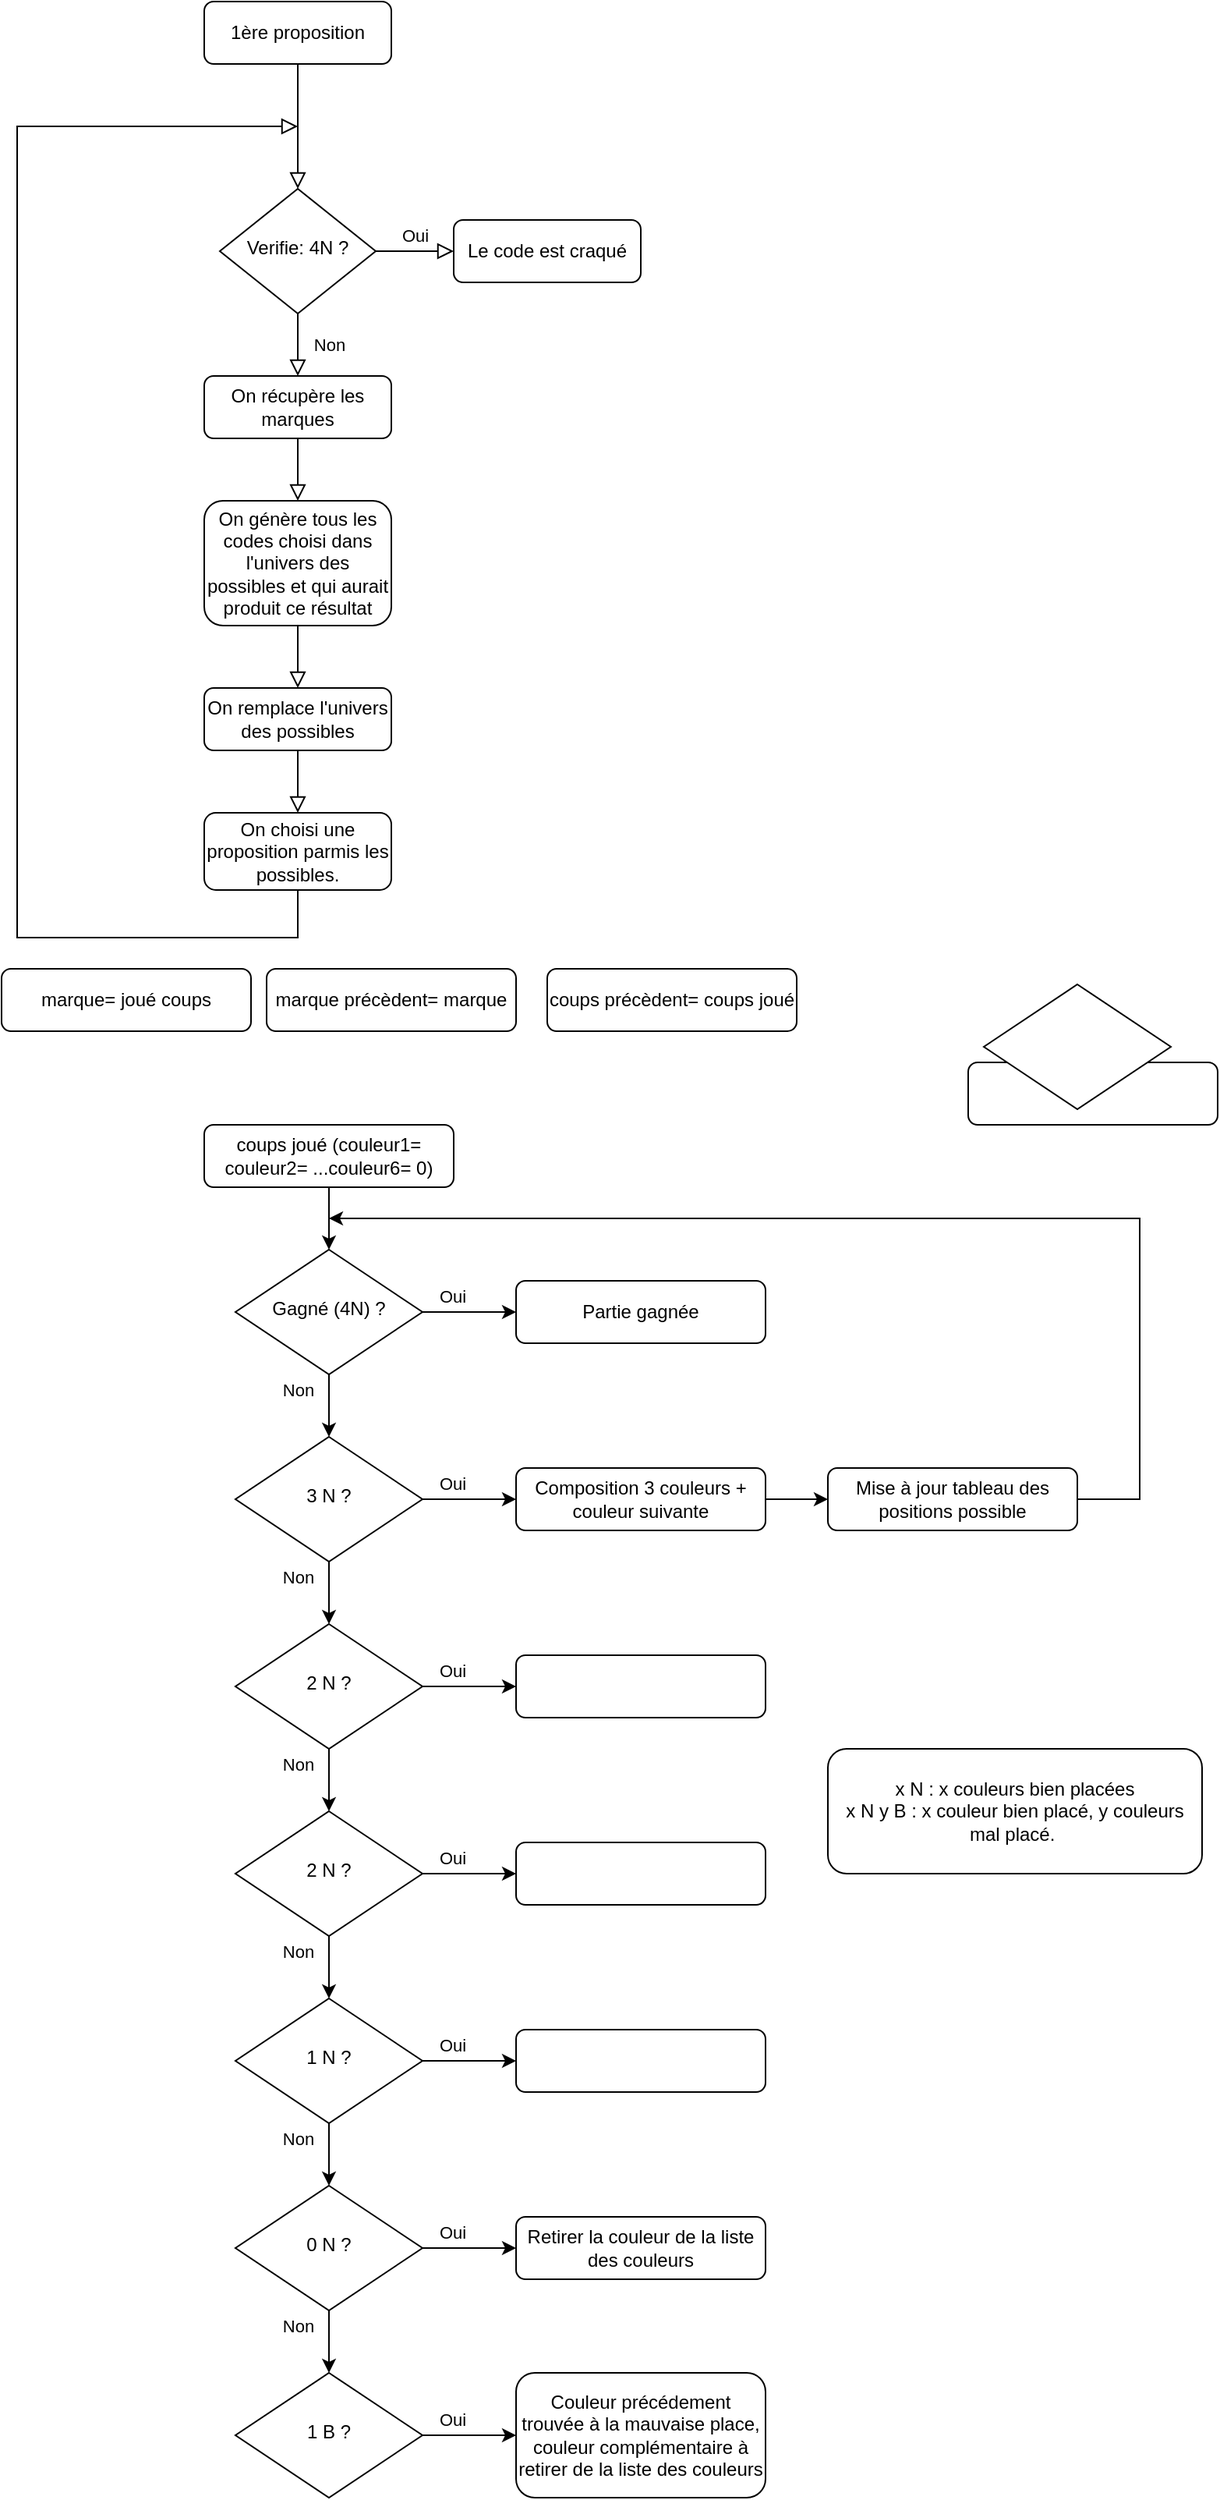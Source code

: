 <mxfile version="20.8.5" type="device"><diagram id="C5RBs43oDa-KdzZeNtuy" name="Page-1"><mxGraphModel dx="1004" dy="1742" grid="1" gridSize="10" guides="1" tooltips="1" connect="1" arrows="1" fold="1" page="1" pageScale="1" pageWidth="827" pageHeight="1169" math="0" shadow="0"><root><mxCell id="WIyWlLk6GJQsqaUBKTNV-0"/><mxCell id="WIyWlLk6GJQsqaUBKTNV-1" parent="WIyWlLk6GJQsqaUBKTNV-0"/><mxCell id="WIyWlLk6GJQsqaUBKTNV-2" value="" style="rounded=0;html=1;jettySize=auto;orthogonalLoop=1;fontSize=11;endArrow=block;endFill=0;endSize=8;strokeWidth=1;shadow=0;labelBackgroundColor=none;edgeStyle=orthogonalEdgeStyle;" parent="WIyWlLk6GJQsqaUBKTNV-1" source="WIyWlLk6GJQsqaUBKTNV-3" target="WIyWlLk6GJQsqaUBKTNV-6" edge="1"><mxGeometry relative="1" as="geometry"/></mxCell><mxCell id="WIyWlLk6GJQsqaUBKTNV-3" value="1ère proposition" style="rounded=1;whiteSpace=wrap;html=1;fontSize=12;glass=0;strokeWidth=1;shadow=0;" parent="WIyWlLk6GJQsqaUBKTNV-1" vertex="1"><mxGeometry x="160" y="-600" width="120" height="40" as="geometry"/></mxCell><mxCell id="WIyWlLk6GJQsqaUBKTNV-4" value="Non" style="rounded=0;html=1;jettySize=auto;orthogonalLoop=1;fontSize=11;endArrow=block;endFill=0;endSize=8;strokeWidth=1;shadow=0;labelBackgroundColor=none;edgeStyle=orthogonalEdgeStyle;" parent="WIyWlLk6GJQsqaUBKTNV-1" source="WIyWlLk6GJQsqaUBKTNV-6" target="BGPaQElratyv3z2LBszI-0" edge="1"><mxGeometry y="20" relative="1" as="geometry"><mxPoint as="offset"/></mxGeometry></mxCell><mxCell id="WIyWlLk6GJQsqaUBKTNV-5" value="Oui" style="edgeStyle=orthogonalEdgeStyle;rounded=0;html=1;jettySize=auto;orthogonalLoop=1;fontSize=11;endArrow=block;endFill=0;endSize=8;strokeWidth=1;shadow=0;labelBackgroundColor=none;" parent="WIyWlLk6GJQsqaUBKTNV-1" source="WIyWlLk6GJQsqaUBKTNV-6" target="WIyWlLk6GJQsqaUBKTNV-7" edge="1"><mxGeometry y="10" relative="1" as="geometry"><mxPoint as="offset"/></mxGeometry></mxCell><mxCell id="WIyWlLk6GJQsqaUBKTNV-6" value="Verifie: 4N ?" style="rhombus;whiteSpace=wrap;html=1;shadow=0;fontFamily=Helvetica;fontSize=12;align=center;strokeWidth=1;spacing=6;spacingTop=-4;" parent="WIyWlLk6GJQsqaUBKTNV-1" vertex="1"><mxGeometry x="170" y="-480" width="100" height="80" as="geometry"/></mxCell><mxCell id="WIyWlLk6GJQsqaUBKTNV-7" value="Le code est craqué" style="rounded=1;whiteSpace=wrap;html=1;fontSize=12;glass=0;strokeWidth=1;shadow=0;" parent="WIyWlLk6GJQsqaUBKTNV-1" vertex="1"><mxGeometry x="320" y="-460" width="120" height="40" as="geometry"/></mxCell><mxCell id="BGPaQElratyv3z2LBszI-0" value="On récupère les marques" style="rounded=1;whiteSpace=wrap;html=1;fontSize=12;glass=0;strokeWidth=1;shadow=0;" parent="WIyWlLk6GJQsqaUBKTNV-1" vertex="1"><mxGeometry x="160" y="-360" width="120" height="40" as="geometry"/></mxCell><mxCell id="BGPaQElratyv3z2LBszI-1" value="On génère tous les codes choisi dans l'univers des possibles et qui aurait produit ce résultat" style="rounded=1;whiteSpace=wrap;html=1;fontSize=12;glass=0;strokeWidth=1;shadow=0;" parent="WIyWlLk6GJQsqaUBKTNV-1" vertex="1"><mxGeometry x="160" y="-280" width="120" height="80" as="geometry"/></mxCell><mxCell id="BGPaQElratyv3z2LBszI-2" value="" style="rounded=0;html=1;jettySize=auto;orthogonalLoop=1;fontSize=11;endArrow=block;endFill=0;endSize=8;strokeWidth=1;shadow=0;labelBackgroundColor=none;edgeStyle=orthogonalEdgeStyle;exitX=0.5;exitY=1;exitDx=0;exitDy=0;entryX=0.5;entryY=0;entryDx=0;entryDy=0;" parent="WIyWlLk6GJQsqaUBKTNV-1" source="BGPaQElratyv3z2LBszI-0" target="BGPaQElratyv3z2LBszI-1" edge="1"><mxGeometry relative="1" as="geometry"><mxPoint x="230" y="-520" as="sourcePoint"/><mxPoint x="230" y="-470" as="targetPoint"/></mxGeometry></mxCell><mxCell id="BGPaQElratyv3z2LBszI-3" value="On remplace l'univers des possibles" style="rounded=1;whiteSpace=wrap;html=1;fontSize=12;glass=0;strokeWidth=1;shadow=0;" parent="WIyWlLk6GJQsqaUBKTNV-1" vertex="1"><mxGeometry x="160" y="-160" width="120" height="40" as="geometry"/></mxCell><mxCell id="BGPaQElratyv3z2LBszI-4" value="" style="rounded=0;html=1;jettySize=auto;orthogonalLoop=1;fontSize=11;endArrow=block;endFill=0;endSize=8;strokeWidth=1;shadow=0;labelBackgroundColor=none;edgeStyle=orthogonalEdgeStyle;exitX=0.5;exitY=1;exitDx=0;exitDy=0;entryX=0.5;entryY=0;entryDx=0;entryDy=0;" parent="WIyWlLk6GJQsqaUBKTNV-1" source="BGPaQElratyv3z2LBszI-1" target="BGPaQElratyv3z2LBszI-3" edge="1"><mxGeometry relative="1" as="geometry"><mxPoint x="230" y="-320" as="sourcePoint"/><mxPoint x="230" y="-280" as="targetPoint"/></mxGeometry></mxCell><mxCell id="BGPaQElratyv3z2LBszI-5" value="" style="rounded=0;html=1;jettySize=auto;orthogonalLoop=1;fontSize=11;endArrow=block;endFill=0;endSize=8;strokeWidth=1;shadow=0;labelBackgroundColor=none;edgeStyle=orthogonalEdgeStyle;exitX=0.5;exitY=1;exitDx=0;exitDy=0;entryX=0.5;entryY=0;entryDx=0;entryDy=0;" parent="WIyWlLk6GJQsqaUBKTNV-1" source="BGPaQElratyv3z2LBszI-3" target="BGPaQElratyv3z2LBszI-7" edge="1"><mxGeometry relative="1" as="geometry"><mxPoint x="230" y="-479.5" as="sourcePoint"/><mxPoint x="120" y="-469.5" as="targetPoint"/></mxGeometry></mxCell><mxCell id="BGPaQElratyv3z2LBszI-7" value="On choisi une proposition parmis les possibles." style="rounded=1;whiteSpace=wrap;html=1;fontSize=12;glass=0;strokeWidth=1;shadow=0;" parent="WIyWlLk6GJQsqaUBKTNV-1" vertex="1"><mxGeometry x="160" y="-80" width="120" height="49.5" as="geometry"/></mxCell><mxCell id="BGPaQElratyv3z2LBszI-9" value="" style="rounded=0;html=1;jettySize=auto;orthogonalLoop=1;fontSize=11;endArrow=block;endFill=0;endSize=8;strokeWidth=1;shadow=0;labelBackgroundColor=none;edgeStyle=orthogonalEdgeStyle;exitX=0.5;exitY=1;exitDx=0;exitDy=0;" parent="WIyWlLk6GJQsqaUBKTNV-1" source="BGPaQElratyv3z2LBszI-7" edge="1"><mxGeometry relative="1" as="geometry"><mxPoint x="230" y="-80" as="sourcePoint"/><mxPoint x="220" y="-520" as="targetPoint"/><Array as="points"><mxPoint x="220"/><mxPoint x="40"/><mxPoint x="40" y="-520"/></Array></mxGeometry></mxCell><mxCell id="dauUFios4EaGWdBcsz5z-0" value="coups joué (couleur1= couleur2= ...couleur6= 0)" style="rounded=1;whiteSpace=wrap;html=1;fontSize=12;glass=0;strokeWidth=1;shadow=0;" parent="WIyWlLk6GJQsqaUBKTNV-1" vertex="1"><mxGeometry x="160" y="120" width="160" height="40" as="geometry"/></mxCell><mxCell id="dauUFios4EaGWdBcsz5z-1" value="Gagné (4N) ?" style="rhombus;whiteSpace=wrap;html=1;shadow=0;fontFamily=Helvetica;fontSize=12;align=center;strokeWidth=1;spacing=6;spacingTop=-4;" parent="WIyWlLk6GJQsqaUBKTNV-1" vertex="1"><mxGeometry x="180" y="200" width="120" height="80" as="geometry"/></mxCell><mxCell id="dauUFios4EaGWdBcsz5z-20" value="" style="rounded=1;whiteSpace=wrap;html=1;fontSize=12;glass=0;strokeWidth=1;shadow=0;" parent="WIyWlLk6GJQsqaUBKTNV-1" vertex="1"><mxGeometry x="650" y="80" width="160" height="40" as="geometry"/></mxCell><mxCell id="dauUFios4EaGWdBcsz5z-21" value="marque= joué coups" style="rounded=1;whiteSpace=wrap;html=1;fontSize=12;glass=0;strokeWidth=1;shadow=0;" parent="WIyWlLk6GJQsqaUBKTNV-1" vertex="1"><mxGeometry x="30" y="20" width="160" height="40" as="geometry"/></mxCell><mxCell id="dauUFios4EaGWdBcsz5z-25" value="marque précèdent= marque" style="rounded=1;whiteSpace=wrap;html=1;fontSize=12;glass=0;strokeWidth=1;shadow=0;" parent="WIyWlLk6GJQsqaUBKTNV-1" vertex="1"><mxGeometry x="200" y="20" width="160" height="40" as="geometry"/></mxCell><mxCell id="dauUFios4EaGWdBcsz5z-26" value="Composition 3 couleurs + couleur suivante" style="rounded=1;whiteSpace=wrap;html=1;fontSize=12;glass=0;strokeWidth=1;shadow=0;" parent="WIyWlLk6GJQsqaUBKTNV-1" vertex="1"><mxGeometry x="360" y="340" width="160" height="40" as="geometry"/></mxCell><mxCell id="dauUFios4EaGWdBcsz5z-27" value="x N : x couleurs bien placées&lt;br&gt;x N y B : x&amp;nbsp;couleur bien placé, y couleurs mal placé.&amp;nbsp;" style="rounded=1;whiteSpace=wrap;html=1;fontSize=12;glass=0;strokeWidth=1;shadow=0;" parent="WIyWlLk6GJQsqaUBKTNV-1" vertex="1"><mxGeometry x="560" y="520" width="240" height="80" as="geometry"/></mxCell><mxCell id="dauUFios4EaGWdBcsz5z-28" value="Partie gagnée" style="rounded=1;whiteSpace=wrap;html=1;fontSize=12;glass=0;strokeWidth=1;shadow=0;" parent="WIyWlLk6GJQsqaUBKTNV-1" vertex="1"><mxGeometry x="360" y="220" width="160" height="40" as="geometry"/></mxCell><mxCell id="dauUFios4EaGWdBcsz5z-29" value="" style="rhombus;whiteSpace=wrap;html=1;shadow=0;fontFamily=Helvetica;fontSize=12;align=center;strokeWidth=1;spacing=6;spacingTop=-4;" parent="WIyWlLk6GJQsqaUBKTNV-1" vertex="1"><mxGeometry x="660" y="30" width="120" height="80" as="geometry"/></mxCell><mxCell id="dauUFios4EaGWdBcsz5z-37" value="3 N ?" style="rhombus;whiteSpace=wrap;html=1;shadow=0;fontFamily=Helvetica;fontSize=12;align=center;strokeWidth=1;spacing=6;spacingTop=-4;" parent="WIyWlLk6GJQsqaUBKTNV-1" vertex="1"><mxGeometry x="180" y="320" width="120" height="80" as="geometry"/></mxCell><mxCell id="dauUFios4EaGWdBcsz5z-38" value="" style="endArrow=classic;html=1;rounded=0;exitX=1;exitY=0.5;exitDx=0;exitDy=0;entryX=0;entryY=0.5;entryDx=0;entryDy=0;" parent="WIyWlLk6GJQsqaUBKTNV-1" source="dauUFios4EaGWdBcsz5z-1" target="dauUFios4EaGWdBcsz5z-28" edge="1"><mxGeometry relative="1" as="geometry"><mxPoint x="360" y="100" as="sourcePoint"/><mxPoint x="460" y="100" as="targetPoint"/><Array as="points"/></mxGeometry></mxCell><mxCell id="dauUFios4EaGWdBcsz5z-39" value="Oui" style="edgeLabel;resizable=0;html=1;align=center;verticalAlign=middle;" parent="dauUFios4EaGWdBcsz5z-38" connectable="0" vertex="1"><mxGeometry relative="1" as="geometry"><mxPoint x="-11" y="-10" as="offset"/></mxGeometry></mxCell><mxCell id="dauUFios4EaGWdBcsz5z-60" value="" style="endArrow=classic;html=1;rounded=0;exitX=1;exitY=0.5;exitDx=0;exitDy=0;entryX=0;entryY=0.5;entryDx=0;entryDy=0;" parent="WIyWlLk6GJQsqaUBKTNV-1" source="dauUFios4EaGWdBcsz5z-37" target="dauUFios4EaGWdBcsz5z-26" edge="1"><mxGeometry relative="1" as="geometry"><mxPoint x="570" y="-70" as="sourcePoint"/><mxPoint x="630" y="-70" as="targetPoint"/><Array as="points"/></mxGeometry></mxCell><mxCell id="dauUFios4EaGWdBcsz5z-61" value="Oui" style="edgeLabel;resizable=0;html=1;align=center;verticalAlign=middle;" parent="dauUFios4EaGWdBcsz5z-60" connectable="0" vertex="1"><mxGeometry relative="1" as="geometry"><mxPoint x="-11" y="-10" as="offset"/></mxGeometry></mxCell><mxCell id="dauUFios4EaGWdBcsz5z-88" value="" style="endArrow=classic;html=1;rounded=0;entryX=0.5;entryY=0;entryDx=0;entryDy=0;exitX=0.5;exitY=1;exitDx=0;exitDy=0;" parent="WIyWlLk6GJQsqaUBKTNV-1" source="dauUFios4EaGWdBcsz5z-97" target="dauUFios4EaGWdBcsz5z-102" edge="1"><mxGeometry relative="1" as="geometry"><mxPoint x="549" y="-10" as="sourcePoint"/><mxPoint x="549" y="30" as="targetPoint"/><Array as="points"/></mxGeometry></mxCell><mxCell id="dauUFios4EaGWdBcsz5z-89" value="Non" style="edgeLabel;resizable=0;html=1;align=center;verticalAlign=middle;" parent="dauUFios4EaGWdBcsz5z-88" connectable="0" vertex="1"><mxGeometry relative="1" as="geometry"><mxPoint x="-20" y="-10" as="offset"/></mxGeometry></mxCell><mxCell id="dauUFios4EaGWdBcsz5z-90" value="" style="endArrow=classic;html=1;rounded=0;entryX=0.5;entryY=0;entryDx=0;entryDy=0;exitX=0.5;exitY=1;exitDx=0;exitDy=0;" parent="WIyWlLk6GJQsqaUBKTNV-1" source="dauUFios4EaGWdBcsz5z-37" target="dauUFios4EaGWdBcsz5z-97" edge="1"><mxGeometry relative="1" as="geometry"><mxPoint x="559" as="sourcePoint"/><mxPoint x="559" y="40" as="targetPoint"/><Array as="points"/></mxGeometry></mxCell><mxCell id="dauUFios4EaGWdBcsz5z-91" value="Non" style="edgeLabel;resizable=0;html=1;align=center;verticalAlign=middle;" parent="dauUFios4EaGWdBcsz5z-90" connectable="0" vertex="1"><mxGeometry relative="1" as="geometry"><mxPoint x="-20" y="-10" as="offset"/></mxGeometry></mxCell><mxCell id="dauUFios4EaGWdBcsz5z-100" value="Non" style="edgeLabel;resizable=0;html=1;align=center;verticalAlign=middle;" parent="dauUFios4EaGWdBcsz5z-90" connectable="0" vertex="1"><mxGeometry relative="1" as="geometry"><mxPoint x="-20" y="110" as="offset"/></mxGeometry></mxCell><mxCell id="dauUFios4EaGWdBcsz5z-113" value="Non" style="edgeLabel;resizable=0;html=1;align=center;verticalAlign=middle;" parent="dauUFios4EaGWdBcsz5z-90" connectable="0" vertex="1"><mxGeometry relative="1" as="geometry"><mxPoint x="-20" y="230" as="offset"/></mxGeometry></mxCell><mxCell id="dauUFios4EaGWdBcsz5z-118" value="Non" style="edgeLabel;resizable=0;html=1;align=center;verticalAlign=middle;" parent="dauUFios4EaGWdBcsz5z-90" connectable="0" vertex="1"><mxGeometry relative="1" as="geometry"><mxPoint x="-20" y="350" as="offset"/></mxGeometry></mxCell><mxCell id="tPHe9pDS6FBWQGbyl3q3-3" value="Non" style="edgeLabel;resizable=0;html=1;align=center;verticalAlign=middle;" connectable="0" vertex="1" parent="dauUFios4EaGWdBcsz5z-90"><mxGeometry relative="1" as="geometry"><mxPoint x="-20" y="470" as="offset"/></mxGeometry></mxCell><mxCell id="dauUFios4EaGWdBcsz5z-92" value="" style="endArrow=classic;html=1;rounded=0;exitX=0.5;exitY=1;exitDx=0;exitDy=0;entryX=0.5;entryY=0;entryDx=0;entryDy=0;" parent="WIyWlLk6GJQsqaUBKTNV-1" source="dauUFios4EaGWdBcsz5z-1" target="dauUFios4EaGWdBcsz5z-37" edge="1"><mxGeometry relative="1" as="geometry"><mxPoint x="569" y="10" as="sourcePoint"/><mxPoint x="240" y="310" as="targetPoint"/><Array as="points"/></mxGeometry></mxCell><mxCell id="dauUFios4EaGWdBcsz5z-93" value="Non" style="edgeLabel;resizable=0;html=1;align=center;verticalAlign=middle;" parent="dauUFios4EaGWdBcsz5z-92" connectable="0" vertex="1"><mxGeometry relative="1" as="geometry"><mxPoint x="-20" y="-10" as="offset"/></mxGeometry></mxCell><mxCell id="dauUFios4EaGWdBcsz5z-94" value="" style="endArrow=classic;html=1;rounded=0;exitX=0.5;exitY=1;exitDx=0;exitDy=0;entryX=0.5;entryY=0;entryDx=0;entryDy=0;" parent="WIyWlLk6GJQsqaUBKTNV-1" source="dauUFios4EaGWdBcsz5z-0" target="dauUFios4EaGWdBcsz5z-1" edge="1"><mxGeometry width="50" height="50" relative="1" as="geometry"><mxPoint x="390" y="80" as="sourcePoint"/><mxPoint x="440" y="30" as="targetPoint"/></mxGeometry></mxCell><mxCell id="dauUFios4EaGWdBcsz5z-96" value="" style="rounded=1;whiteSpace=wrap;html=1;fontSize=12;glass=0;strokeWidth=1;shadow=0;" parent="WIyWlLk6GJQsqaUBKTNV-1" vertex="1"><mxGeometry x="360" y="460" width="160" height="40" as="geometry"/></mxCell><mxCell id="dauUFios4EaGWdBcsz5z-97" value="2 N ?" style="rhombus;whiteSpace=wrap;html=1;shadow=0;fontFamily=Helvetica;fontSize=12;align=center;strokeWidth=1;spacing=6;spacingTop=-4;" parent="WIyWlLk6GJQsqaUBKTNV-1" vertex="1"><mxGeometry x="180" y="440" width="120" height="80" as="geometry"/></mxCell><mxCell id="dauUFios4EaGWdBcsz5z-98" value="" style="endArrow=classic;html=1;rounded=0;exitX=1;exitY=0.5;exitDx=0;exitDy=0;entryX=0;entryY=0.5;entryDx=0;entryDy=0;" parent="WIyWlLk6GJQsqaUBKTNV-1" source="dauUFios4EaGWdBcsz5z-97" target="dauUFios4EaGWdBcsz5z-96" edge="1"><mxGeometry relative="1" as="geometry"><mxPoint x="570" y="50" as="sourcePoint"/><mxPoint x="630" y="50" as="targetPoint"/><Array as="points"/></mxGeometry></mxCell><mxCell id="dauUFios4EaGWdBcsz5z-99" value="Oui" style="edgeLabel;resizable=0;html=1;align=center;verticalAlign=middle;" parent="dauUFios4EaGWdBcsz5z-98" connectable="0" vertex="1"><mxGeometry relative="1" as="geometry"><mxPoint x="-11" y="-10" as="offset"/></mxGeometry></mxCell><mxCell id="dauUFios4EaGWdBcsz5z-101" value="" style="rounded=1;whiteSpace=wrap;html=1;fontSize=12;glass=0;strokeWidth=1;shadow=0;" parent="WIyWlLk6GJQsqaUBKTNV-1" vertex="1"><mxGeometry x="360" y="580" width="160" height="40" as="geometry"/></mxCell><mxCell id="dauUFios4EaGWdBcsz5z-102" value="2 N ?" style="rhombus;whiteSpace=wrap;html=1;shadow=0;fontFamily=Helvetica;fontSize=12;align=center;strokeWidth=1;spacing=6;spacingTop=-4;" parent="WIyWlLk6GJQsqaUBKTNV-1" vertex="1"><mxGeometry x="180" y="560" width="120" height="80" as="geometry"/></mxCell><mxCell id="dauUFios4EaGWdBcsz5z-103" value="" style="endArrow=classic;html=1;rounded=0;exitX=1;exitY=0.5;exitDx=0;exitDy=0;entryX=0;entryY=0.5;entryDx=0;entryDy=0;" parent="WIyWlLk6GJQsqaUBKTNV-1" source="dauUFios4EaGWdBcsz5z-102" target="dauUFios4EaGWdBcsz5z-101" edge="1"><mxGeometry relative="1" as="geometry"><mxPoint x="570" y="170" as="sourcePoint"/><mxPoint x="630" y="170" as="targetPoint"/><Array as="points"/></mxGeometry></mxCell><mxCell id="dauUFios4EaGWdBcsz5z-104" value="Oui" style="edgeLabel;resizable=0;html=1;align=center;verticalAlign=middle;" parent="dauUFios4EaGWdBcsz5z-103" connectable="0" vertex="1"><mxGeometry relative="1" as="geometry"><mxPoint x="-11" y="-10" as="offset"/></mxGeometry></mxCell><mxCell id="dauUFios4EaGWdBcsz5z-111" value="" style="endArrow=classic;html=1;rounded=0;entryX=0.5;entryY=0;entryDx=0;entryDy=0;exitX=0.5;exitY=1;exitDx=0;exitDy=0;" parent="WIyWlLk6GJQsqaUBKTNV-1" target="dauUFios4EaGWdBcsz5z-115" edge="1"><mxGeometry relative="1" as="geometry"><mxPoint x="240" y="640" as="sourcePoint"/><mxPoint x="549" y="150" as="targetPoint"/><Array as="points"/></mxGeometry></mxCell><mxCell id="dauUFios4EaGWdBcsz5z-112" value="Non" style="edgeLabel;resizable=0;html=1;align=center;verticalAlign=middle;" parent="dauUFios4EaGWdBcsz5z-111" connectable="0" vertex="1"><mxGeometry relative="1" as="geometry"><mxPoint x="-20" y="-10" as="offset"/></mxGeometry></mxCell><mxCell id="dauUFios4EaGWdBcsz5z-114" value="" style="rounded=1;whiteSpace=wrap;html=1;fontSize=12;glass=0;strokeWidth=1;shadow=0;" parent="WIyWlLk6GJQsqaUBKTNV-1" vertex="1"><mxGeometry x="360" y="700" width="160" height="40" as="geometry"/></mxCell><mxCell id="dauUFios4EaGWdBcsz5z-115" value="1 N ?" style="rhombus;whiteSpace=wrap;html=1;shadow=0;fontFamily=Helvetica;fontSize=12;align=center;strokeWidth=1;spacing=6;spacingTop=-4;" parent="WIyWlLk6GJQsqaUBKTNV-1" vertex="1"><mxGeometry x="180" y="680" width="120" height="80" as="geometry"/></mxCell><mxCell id="dauUFios4EaGWdBcsz5z-116" value="" style="endArrow=classic;html=1;rounded=0;exitX=1;exitY=0.5;exitDx=0;exitDy=0;entryX=0;entryY=0.5;entryDx=0;entryDy=0;" parent="WIyWlLk6GJQsqaUBKTNV-1" source="dauUFios4EaGWdBcsz5z-115" target="dauUFios4EaGWdBcsz5z-114" edge="1"><mxGeometry relative="1" as="geometry"><mxPoint x="570" y="290" as="sourcePoint"/><mxPoint x="630" y="290" as="targetPoint"/><Array as="points"/></mxGeometry></mxCell><mxCell id="dauUFios4EaGWdBcsz5z-117" value="Oui" style="edgeLabel;resizable=0;html=1;align=center;verticalAlign=middle;" parent="dauUFios4EaGWdBcsz5z-116" connectable="0" vertex="1"><mxGeometry relative="1" as="geometry"><mxPoint x="-11" y="-10" as="offset"/></mxGeometry></mxCell><mxCell id="dauUFios4EaGWdBcsz5z-119" value="" style="endArrow=classic;html=1;rounded=0;entryX=0.5;entryY=0;entryDx=0;entryDy=0;exitX=0.5;exitY=1;exitDx=0;exitDy=0;" parent="WIyWlLk6GJQsqaUBKTNV-1" target="dauUFios4EaGWdBcsz5z-122" edge="1"><mxGeometry relative="1" as="geometry"><mxPoint x="240" y="760" as="sourcePoint"/><mxPoint x="549" y="270" as="targetPoint"/><Array as="points"/></mxGeometry></mxCell><mxCell id="dauUFios4EaGWdBcsz5z-120" value="Non" style="edgeLabel;resizable=0;html=1;align=center;verticalAlign=middle;" parent="dauUFios4EaGWdBcsz5z-119" connectable="0" vertex="1"><mxGeometry relative="1" as="geometry"><mxPoint x="-20" y="-10" as="offset"/></mxGeometry></mxCell><mxCell id="dauUFios4EaGWdBcsz5z-121" value="Retirer la couleur de la liste des couleurs" style="rounded=1;whiteSpace=wrap;html=1;fontSize=12;glass=0;strokeWidth=1;shadow=0;" parent="WIyWlLk6GJQsqaUBKTNV-1" vertex="1"><mxGeometry x="360" y="820" width="160" height="40" as="geometry"/></mxCell><mxCell id="dauUFios4EaGWdBcsz5z-122" value="0 N ?" style="rhombus;whiteSpace=wrap;html=1;shadow=0;fontFamily=Helvetica;fontSize=12;align=center;strokeWidth=1;spacing=6;spacingTop=-4;" parent="WIyWlLk6GJQsqaUBKTNV-1" vertex="1"><mxGeometry x="180" y="800" width="120" height="80" as="geometry"/></mxCell><mxCell id="dauUFios4EaGWdBcsz5z-123" value="" style="endArrow=classic;html=1;rounded=0;exitX=1;exitY=0.5;exitDx=0;exitDy=0;entryX=0;entryY=0.5;entryDx=0;entryDy=0;" parent="WIyWlLk6GJQsqaUBKTNV-1" source="dauUFios4EaGWdBcsz5z-122" target="dauUFios4EaGWdBcsz5z-121" edge="1"><mxGeometry relative="1" as="geometry"><mxPoint x="570" y="410" as="sourcePoint"/><mxPoint x="630" y="410" as="targetPoint"/><Array as="points"/></mxGeometry></mxCell><mxCell id="dauUFios4EaGWdBcsz5z-124" value="Oui" style="edgeLabel;resizable=0;html=1;align=center;verticalAlign=middle;" parent="dauUFios4EaGWdBcsz5z-123" connectable="0" vertex="1"><mxGeometry relative="1" as="geometry"><mxPoint x="-11" y="-10" as="offset"/></mxGeometry></mxCell><mxCell id="dauUFios4EaGWdBcsz5z-127" value="coups précèdent= coups joué" style="rounded=1;whiteSpace=wrap;html=1;fontSize=12;glass=0;strokeWidth=1;shadow=0;" parent="WIyWlLk6GJQsqaUBKTNV-1" vertex="1"><mxGeometry x="380" y="20" width="160" height="40" as="geometry"/></mxCell><mxCell id="tPHe9pDS6FBWQGbyl3q3-0" value="Mise à jour tableau des positions possible" style="rounded=1;whiteSpace=wrap;html=1;fontSize=12;glass=0;strokeWidth=1;shadow=0;" vertex="1" parent="WIyWlLk6GJQsqaUBKTNV-1"><mxGeometry x="560" y="340" width="160" height="40" as="geometry"/></mxCell><mxCell id="tPHe9pDS6FBWQGbyl3q3-1" value="" style="endArrow=classic;html=1;rounded=0;exitX=1;exitY=0.5;exitDx=0;exitDy=0;entryX=0;entryY=0.5;entryDx=0;entryDy=0;" edge="1" parent="WIyWlLk6GJQsqaUBKTNV-1" source="dauUFios4EaGWdBcsz5z-26" target="tPHe9pDS6FBWQGbyl3q3-0"><mxGeometry width="50" height="50" relative="1" as="geometry"><mxPoint x="250" y="170" as="sourcePoint"/><mxPoint x="250" y="210" as="targetPoint"/></mxGeometry></mxCell><mxCell id="tPHe9pDS6FBWQGbyl3q3-2" value="" style="endArrow=classic;html=1;rounded=0;exitX=1;exitY=0.5;exitDx=0;exitDy=0;" edge="1" parent="WIyWlLk6GJQsqaUBKTNV-1" source="tPHe9pDS6FBWQGbyl3q3-0"><mxGeometry width="50" height="50" relative="1" as="geometry"><mxPoint x="250" y="170" as="sourcePoint"/><mxPoint x="240" y="180" as="targetPoint"/><Array as="points"><mxPoint x="760" y="360"/><mxPoint x="760" y="180"/></Array></mxGeometry></mxCell><mxCell id="tPHe9pDS6FBWQGbyl3q3-4" value="" style="endArrow=classic;html=1;rounded=0;entryX=0.5;entryY=0;entryDx=0;entryDy=0;exitX=0.5;exitY=1;exitDx=0;exitDy=0;" edge="1" target="tPHe9pDS6FBWQGbyl3q3-7" parent="WIyWlLk6GJQsqaUBKTNV-1"><mxGeometry relative="1" as="geometry"><mxPoint x="240" y="880" as="sourcePoint"/><mxPoint x="549" y="390" as="targetPoint"/><Array as="points"/></mxGeometry></mxCell><mxCell id="tPHe9pDS6FBWQGbyl3q3-5" value="Non" style="edgeLabel;resizable=0;html=1;align=center;verticalAlign=middle;" connectable="0" vertex="1" parent="tPHe9pDS6FBWQGbyl3q3-4"><mxGeometry relative="1" as="geometry"><mxPoint x="-20" y="-10" as="offset"/></mxGeometry></mxCell><mxCell id="tPHe9pDS6FBWQGbyl3q3-6" value="Couleur précédement trouvée à la mauvaise place, couleur complémentaire à retirer de la liste des couleurs" style="rounded=1;whiteSpace=wrap;html=1;fontSize=12;glass=0;strokeWidth=1;shadow=0;" vertex="1" parent="WIyWlLk6GJQsqaUBKTNV-1"><mxGeometry x="360" y="920" width="160" height="80" as="geometry"/></mxCell><mxCell id="tPHe9pDS6FBWQGbyl3q3-7" value="1 B ?" style="rhombus;whiteSpace=wrap;html=1;shadow=0;fontFamily=Helvetica;fontSize=12;align=center;strokeWidth=1;spacing=6;spacingTop=-4;" vertex="1" parent="WIyWlLk6GJQsqaUBKTNV-1"><mxGeometry x="180" y="920" width="120" height="80" as="geometry"/></mxCell><mxCell id="tPHe9pDS6FBWQGbyl3q3-8" value="" style="endArrow=classic;html=1;rounded=0;exitX=1;exitY=0.5;exitDx=0;exitDy=0;entryX=0;entryY=0.5;entryDx=0;entryDy=0;" edge="1" source="tPHe9pDS6FBWQGbyl3q3-7" target="tPHe9pDS6FBWQGbyl3q3-6" parent="WIyWlLk6GJQsqaUBKTNV-1"><mxGeometry relative="1" as="geometry"><mxPoint x="570" y="530" as="sourcePoint"/><mxPoint x="630" y="530" as="targetPoint"/><Array as="points"/></mxGeometry></mxCell><mxCell id="tPHe9pDS6FBWQGbyl3q3-9" value="Oui" style="edgeLabel;resizable=0;html=1;align=center;verticalAlign=middle;" connectable="0" vertex="1" parent="tPHe9pDS6FBWQGbyl3q3-8"><mxGeometry relative="1" as="geometry"><mxPoint x="-11" y="-10" as="offset"/></mxGeometry></mxCell></root></mxGraphModel></diagram></mxfile>